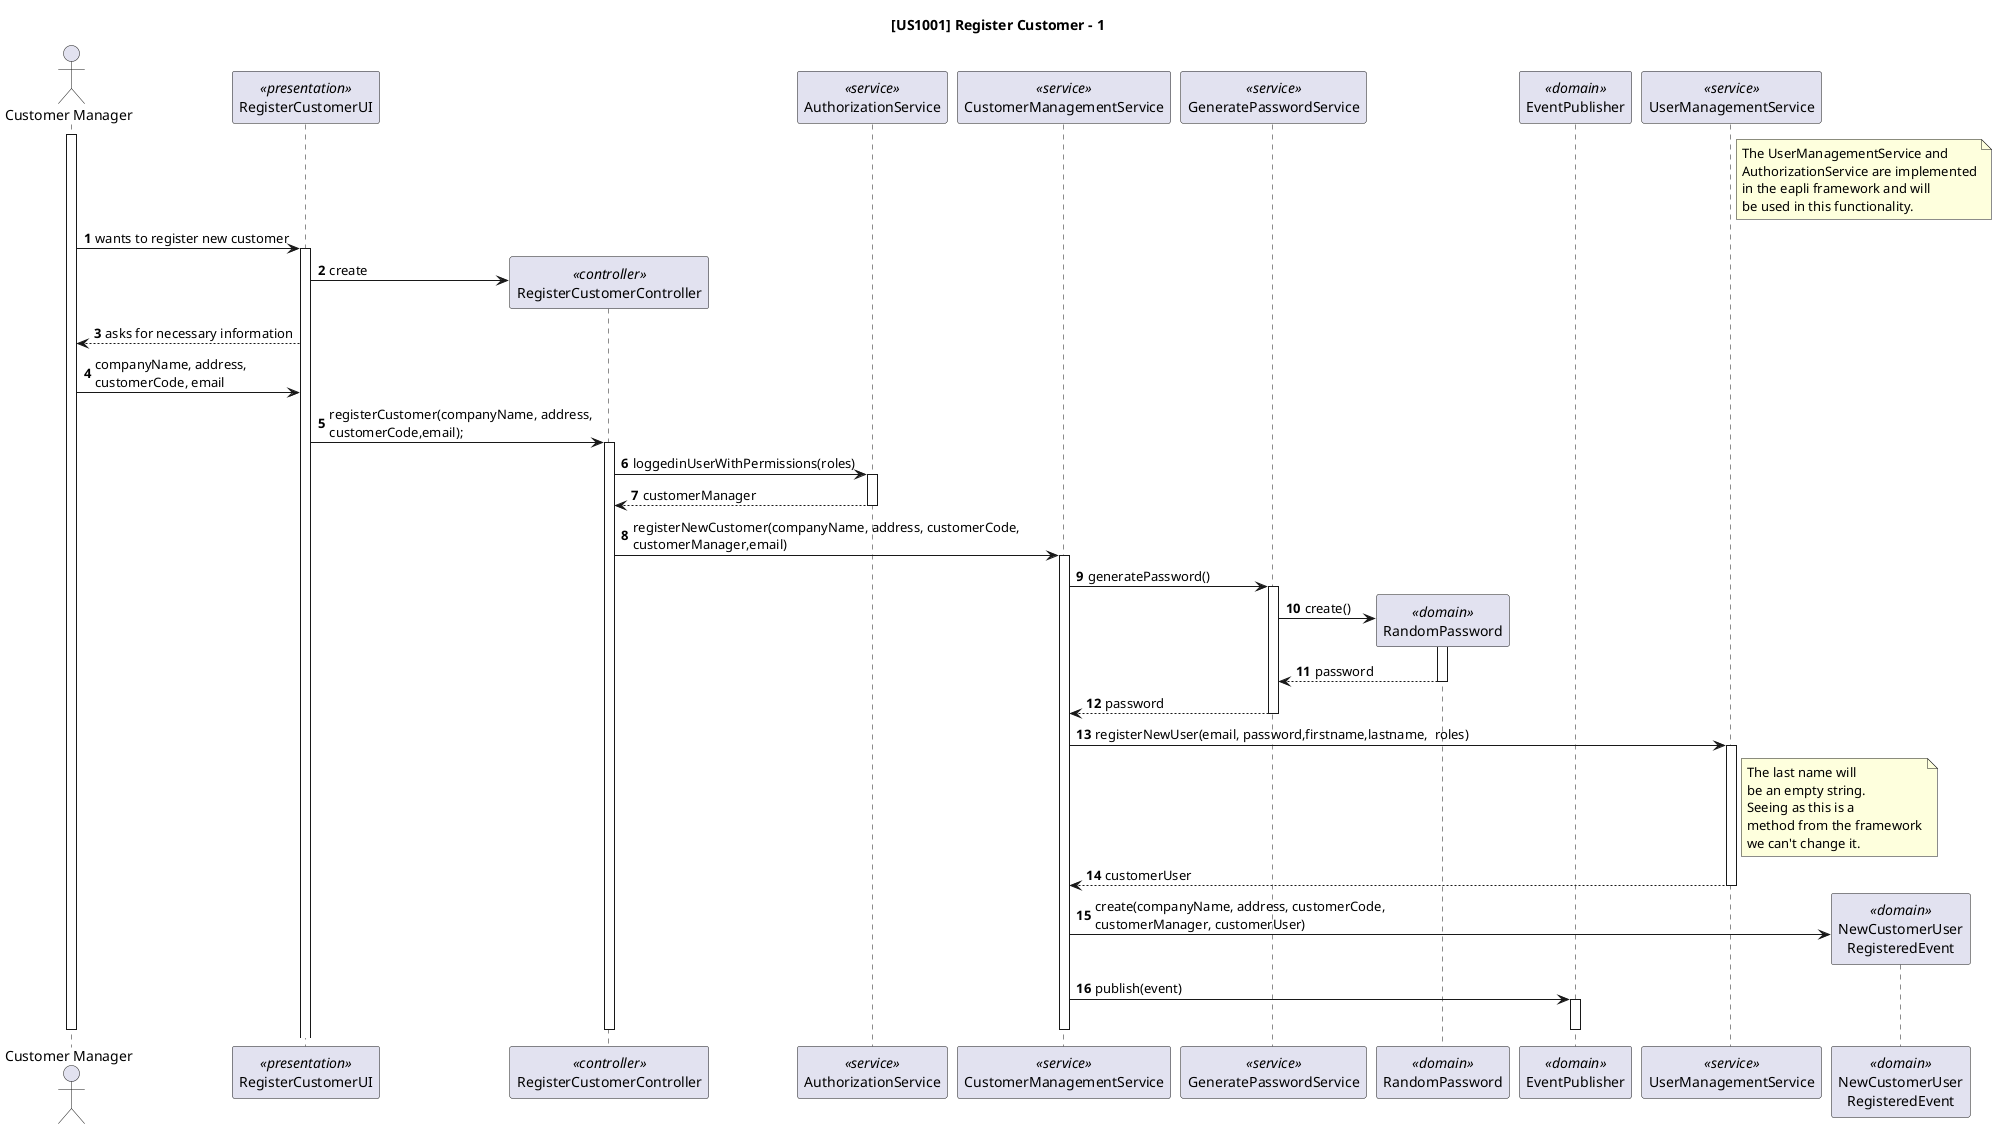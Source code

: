@startuml
autonumber

title [US1001] Register Customer - 1

actor "Customer Manager" as USER

participant "RegisterCustomerUI" as UI <<presentation>>
participant "RegisterCustomerController" as CTRL <<controller>>
participant "AuthorizationService" as AUTHZ <<service>>
participant "CustomerManagementService" as EMS <<service>>
participant "GeneratePasswordService" as GPS <<service>>
participant "RandomPassword" as PG <<domain>>
participant "EventPublisher" as EP <<domain>>
participant "UserManagementService" as UMS <<service>>
participant "NewCustomerUser\nRegisteredEvent" as EVENT <<domain>>




note right UMS
The UserManagementService and
AuthorizationService are implemented
in the eapli framework and will
be used in this functionality.
end note

activate USER

USER -> UI: wants to register new customer
activate UI

UI -> CTRL**: create



UI --> USER: asks for necessary information


USER -> UI: companyName, address,\ncustomerCode, email
UI -> CTRL: registerCustomer(companyName, address,\ncustomerCode,email);
activate CTRL



CTRL -> AUTHZ:  loggedinUserWithPermissions(roles)
activate AUTHZ

AUTHZ --> CTRL:  customerManager
deactivate AUTHZ

CTRL -> EMS: registerNewCustomer(companyName, address, customerCode,\ncustomerManager,email)
activate EMS

EMS -> GPS: generatePassword()
activate GPS

GPS -> PG**: create()
activate PG

PG --> GPS: password
deactivate PG

GPS --> EMS: password
deactivate GPS

EMS -> UMS: registerNewUser(email, password,firstname,lastname,  roles)
            activate UMS

note right of UMS
The last name will
be an empty string.
Seeing as this is a
method from the framework
we can't change it.
end note

UMS --> EMS: customerUser
deactivate UMS



EMS -> EVENT**: create(companyName, address, customerCode,\ncustomerManager, customerUser)

EMS -> EP : publish(event)
activate EP

deactivate EP

deactivate EMS


deactivate CTRL


deactivate USER

@enduml
